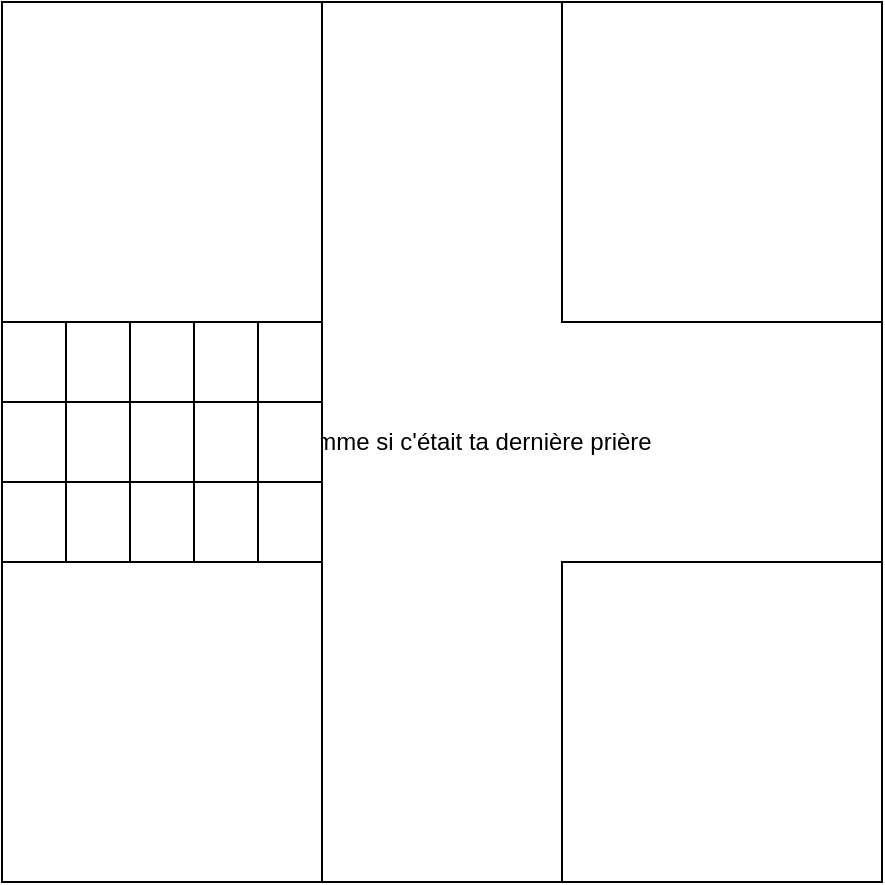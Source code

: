 <mxfile>
    <diagram id="6Yy5-l7h8o06xZaVZf46" name="Page-1">
        <mxGraphModel dx="1039" dy="357" grid="1" gridSize="10" guides="1" tooltips="1" connect="1" arrows="1" fold="1" page="1" pageScale="1" pageWidth="827" pageHeight="1169" math="0" shadow="0">
            <root>
                <mxCell id="0"/>
                <mxCell id="1" parent="0"/>
                <mxCell id="2" value="pries comme si c'était ta dernière prière" style="whiteSpace=wrap;html=1;aspect=fixed;rounded=0;glass=0;shadow=0;sketch=0;" vertex="1" parent="1">
                    <mxGeometry x="230" y="40" width="440" height="440" as="geometry"/>
                </mxCell>
                <mxCell id="3" value="" style="whiteSpace=wrap;html=1;aspect=fixed;" vertex="1" parent="1">
                    <mxGeometry x="230" y="40" width="160" height="160" as="geometry"/>
                </mxCell>
                <mxCell id="6" value="" style="whiteSpace=wrap;html=1;aspect=fixed;rounded=0;shadow=0;glass=0;sketch=0;" vertex="1" parent="1">
                    <mxGeometry x="510" y="40" width="160" height="160" as="geometry"/>
                </mxCell>
                <mxCell id="7" value="" style="whiteSpace=wrap;html=1;aspect=fixed;rounded=0;shadow=0;glass=0;sketch=0;" vertex="1" parent="1">
                    <mxGeometry x="230" y="320" width="160" height="160" as="geometry"/>
                </mxCell>
                <mxCell id="8" value="" style="whiteSpace=wrap;html=1;aspect=fixed;rounded=0;shadow=0;glass=0;sketch=0;" vertex="1" parent="1">
                    <mxGeometry x="510" y="320" width="160" height="160" as="geometry"/>
                </mxCell>
                <mxCell id="65" value="" style="shape=table;startSize=0;container=1;collapsible=0;childLayout=tableLayout;rounded=0;shadow=0;glass=0;sketch=0;" vertex="1" parent="1">
                    <mxGeometry x="230" y="200" width="160" height="120" as="geometry"/>
                </mxCell>
                <mxCell id="66" value="" style="shape=partialRectangle;collapsible=0;dropTarget=0;pointerEvents=0;fillColor=none;top=0;left=0;bottom=0;right=0;points=[[0,0.5],[1,0.5]];portConstraint=eastwest;rounded=0;shadow=0;glass=0;sketch=0;" vertex="1" parent="65">
                    <mxGeometry width="160" height="40" as="geometry"/>
                </mxCell>
                <mxCell id="67" value="" style="shape=partialRectangle;html=1;whiteSpace=wrap;connectable=0;overflow=hidden;fillColor=none;top=0;left=0;bottom=0;right=0;pointerEvents=1;rounded=0;shadow=0;glass=0;sketch=0;" vertex="1" parent="66">
                    <mxGeometry width="32" height="40" as="geometry">
                        <mxRectangle width="32" height="40" as="alternateBounds"/>
                    </mxGeometry>
                </mxCell>
                <mxCell id="68" value="" style="shape=partialRectangle;html=1;whiteSpace=wrap;connectable=0;overflow=hidden;fillColor=none;top=0;left=0;bottom=0;right=0;pointerEvents=1;rounded=0;shadow=0;glass=0;sketch=0;" vertex="1" parent="66">
                    <mxGeometry x="32" width="32" height="40" as="geometry">
                        <mxRectangle width="32" height="40" as="alternateBounds"/>
                    </mxGeometry>
                </mxCell>
                <mxCell id="69" value="" style="shape=partialRectangle;html=1;whiteSpace=wrap;connectable=0;overflow=hidden;fillColor=none;top=0;left=0;bottom=0;right=0;pointerEvents=1;rounded=0;shadow=0;glass=0;sketch=0;" vertex="1" parent="66">
                    <mxGeometry x="64" width="32" height="40" as="geometry">
                        <mxRectangle width="32" height="40" as="alternateBounds"/>
                    </mxGeometry>
                </mxCell>
                <mxCell id="70" value="" style="shape=partialRectangle;html=1;whiteSpace=wrap;connectable=0;overflow=hidden;fillColor=none;top=0;left=0;bottom=0;right=0;pointerEvents=1;rounded=0;shadow=0;glass=0;sketch=0;" vertex="1" parent="66">
                    <mxGeometry x="96" width="32" height="40" as="geometry">
                        <mxRectangle width="32" height="40" as="alternateBounds"/>
                    </mxGeometry>
                </mxCell>
                <mxCell id="71" value="" style="shape=partialRectangle;html=1;whiteSpace=wrap;connectable=0;overflow=hidden;fillColor=none;top=0;left=0;bottom=0;right=0;pointerEvents=1;rounded=0;shadow=0;glass=0;sketch=0;" vertex="1" parent="66">
                    <mxGeometry x="128" width="32" height="40" as="geometry">
                        <mxRectangle width="32" height="40" as="alternateBounds"/>
                    </mxGeometry>
                </mxCell>
                <mxCell id="72" value="" style="shape=partialRectangle;collapsible=0;dropTarget=0;pointerEvents=0;fillColor=none;top=0;left=0;bottom=0;right=0;points=[[0,0.5],[1,0.5]];portConstraint=eastwest;rounded=0;shadow=0;glass=0;sketch=0;" vertex="1" parent="65">
                    <mxGeometry y="40" width="160" height="40" as="geometry"/>
                </mxCell>
                <mxCell id="73" value="" style="shape=partialRectangle;html=1;whiteSpace=wrap;connectable=0;overflow=hidden;fillColor=none;top=0;left=0;bottom=0;right=0;pointerEvents=1;rounded=0;shadow=0;glass=0;sketch=0;" vertex="1" parent="72">
                    <mxGeometry width="32" height="40" as="geometry">
                        <mxRectangle width="32" height="40" as="alternateBounds"/>
                    </mxGeometry>
                </mxCell>
                <mxCell id="74" value="" style="shape=partialRectangle;html=1;whiteSpace=wrap;connectable=0;overflow=hidden;fillColor=none;top=0;left=0;bottom=0;right=0;pointerEvents=1;rounded=0;shadow=0;glass=0;sketch=0;" vertex="1" parent="72">
                    <mxGeometry x="32" width="32" height="40" as="geometry">
                        <mxRectangle width="32" height="40" as="alternateBounds"/>
                    </mxGeometry>
                </mxCell>
                <mxCell id="75" value="" style="shape=partialRectangle;html=1;whiteSpace=wrap;connectable=0;overflow=hidden;fillColor=none;top=0;left=0;bottom=0;right=0;pointerEvents=1;rounded=0;shadow=0;glass=0;sketch=0;" vertex="1" parent="72">
                    <mxGeometry x="64" width="32" height="40" as="geometry">
                        <mxRectangle width="32" height="40" as="alternateBounds"/>
                    </mxGeometry>
                </mxCell>
                <mxCell id="76" value="" style="shape=partialRectangle;html=1;whiteSpace=wrap;connectable=0;overflow=hidden;fillColor=none;top=0;left=0;bottom=0;right=0;pointerEvents=1;rounded=0;shadow=0;glass=0;sketch=0;" vertex="1" parent="72">
                    <mxGeometry x="96" width="32" height="40" as="geometry">
                        <mxRectangle width="32" height="40" as="alternateBounds"/>
                    </mxGeometry>
                </mxCell>
                <mxCell id="77" value="" style="shape=partialRectangle;html=1;whiteSpace=wrap;connectable=0;overflow=hidden;fillColor=none;top=0;left=0;bottom=0;right=0;pointerEvents=1;rounded=0;shadow=0;glass=0;sketch=0;" vertex="1" parent="72">
                    <mxGeometry x="128" width="32" height="40" as="geometry">
                        <mxRectangle width="32" height="40" as="alternateBounds"/>
                    </mxGeometry>
                </mxCell>
                <mxCell id="78" value="" style="shape=partialRectangle;collapsible=0;dropTarget=0;pointerEvents=0;fillColor=none;top=0;left=0;bottom=0;right=0;points=[[0,0.5],[1,0.5]];portConstraint=eastwest;rounded=0;shadow=0;glass=0;sketch=0;" vertex="1" parent="65">
                    <mxGeometry y="80" width="160" height="40" as="geometry"/>
                </mxCell>
                <mxCell id="79" value="" style="shape=partialRectangle;html=1;whiteSpace=wrap;connectable=0;overflow=hidden;fillColor=none;top=0;left=0;bottom=0;right=0;pointerEvents=1;rounded=0;shadow=0;glass=0;sketch=0;" vertex="1" parent="78">
                    <mxGeometry width="32" height="40" as="geometry">
                        <mxRectangle width="32" height="40" as="alternateBounds"/>
                    </mxGeometry>
                </mxCell>
                <mxCell id="80" value="" style="shape=partialRectangle;html=1;whiteSpace=wrap;connectable=0;overflow=hidden;fillColor=none;top=0;left=0;bottom=0;right=0;pointerEvents=1;rounded=0;shadow=0;glass=0;sketch=0;" vertex="1" parent="78">
                    <mxGeometry x="32" width="32" height="40" as="geometry">
                        <mxRectangle width="32" height="40" as="alternateBounds"/>
                    </mxGeometry>
                </mxCell>
                <mxCell id="81" value="" style="shape=partialRectangle;html=1;whiteSpace=wrap;connectable=0;overflow=hidden;fillColor=none;top=0;left=0;bottom=0;right=0;pointerEvents=1;rounded=0;shadow=0;glass=0;sketch=0;" vertex="1" parent="78">
                    <mxGeometry x="64" width="32" height="40" as="geometry">
                        <mxRectangle width="32" height="40" as="alternateBounds"/>
                    </mxGeometry>
                </mxCell>
                <mxCell id="82" value="" style="shape=partialRectangle;html=1;whiteSpace=wrap;connectable=0;overflow=hidden;fillColor=none;top=0;left=0;bottom=0;right=0;pointerEvents=1;rounded=0;shadow=0;glass=0;sketch=0;" vertex="1" parent="78">
                    <mxGeometry x="96" width="32" height="40" as="geometry">
                        <mxRectangle width="32" height="40" as="alternateBounds"/>
                    </mxGeometry>
                </mxCell>
                <mxCell id="83" value="" style="shape=partialRectangle;html=1;whiteSpace=wrap;connectable=0;overflow=hidden;fillColor=none;top=0;left=0;bottom=0;right=0;pointerEvents=1;rounded=0;shadow=0;glass=0;sketch=0;" vertex="1" parent="78">
                    <mxGeometry x="128" width="32" height="40" as="geometry">
                        <mxRectangle width="32" height="40" as="alternateBounds"/>
                    </mxGeometry>
                </mxCell>
            </root>
        </mxGraphModel>
    </diagram>
</mxfile>